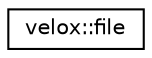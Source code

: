 digraph G
{
  edge [fontname="Helvetica",fontsize="10",labelfontname="Helvetica",labelfontsize="10"];
  node [fontname="Helvetica",fontsize="10",shape=record];
  rankdir="LR";
  Node1 [label="velox::file",height=0.2,width=0.4,color="black", fillcolor="white", style="filled",URL="$classvelox_1_1file.html"];
}

